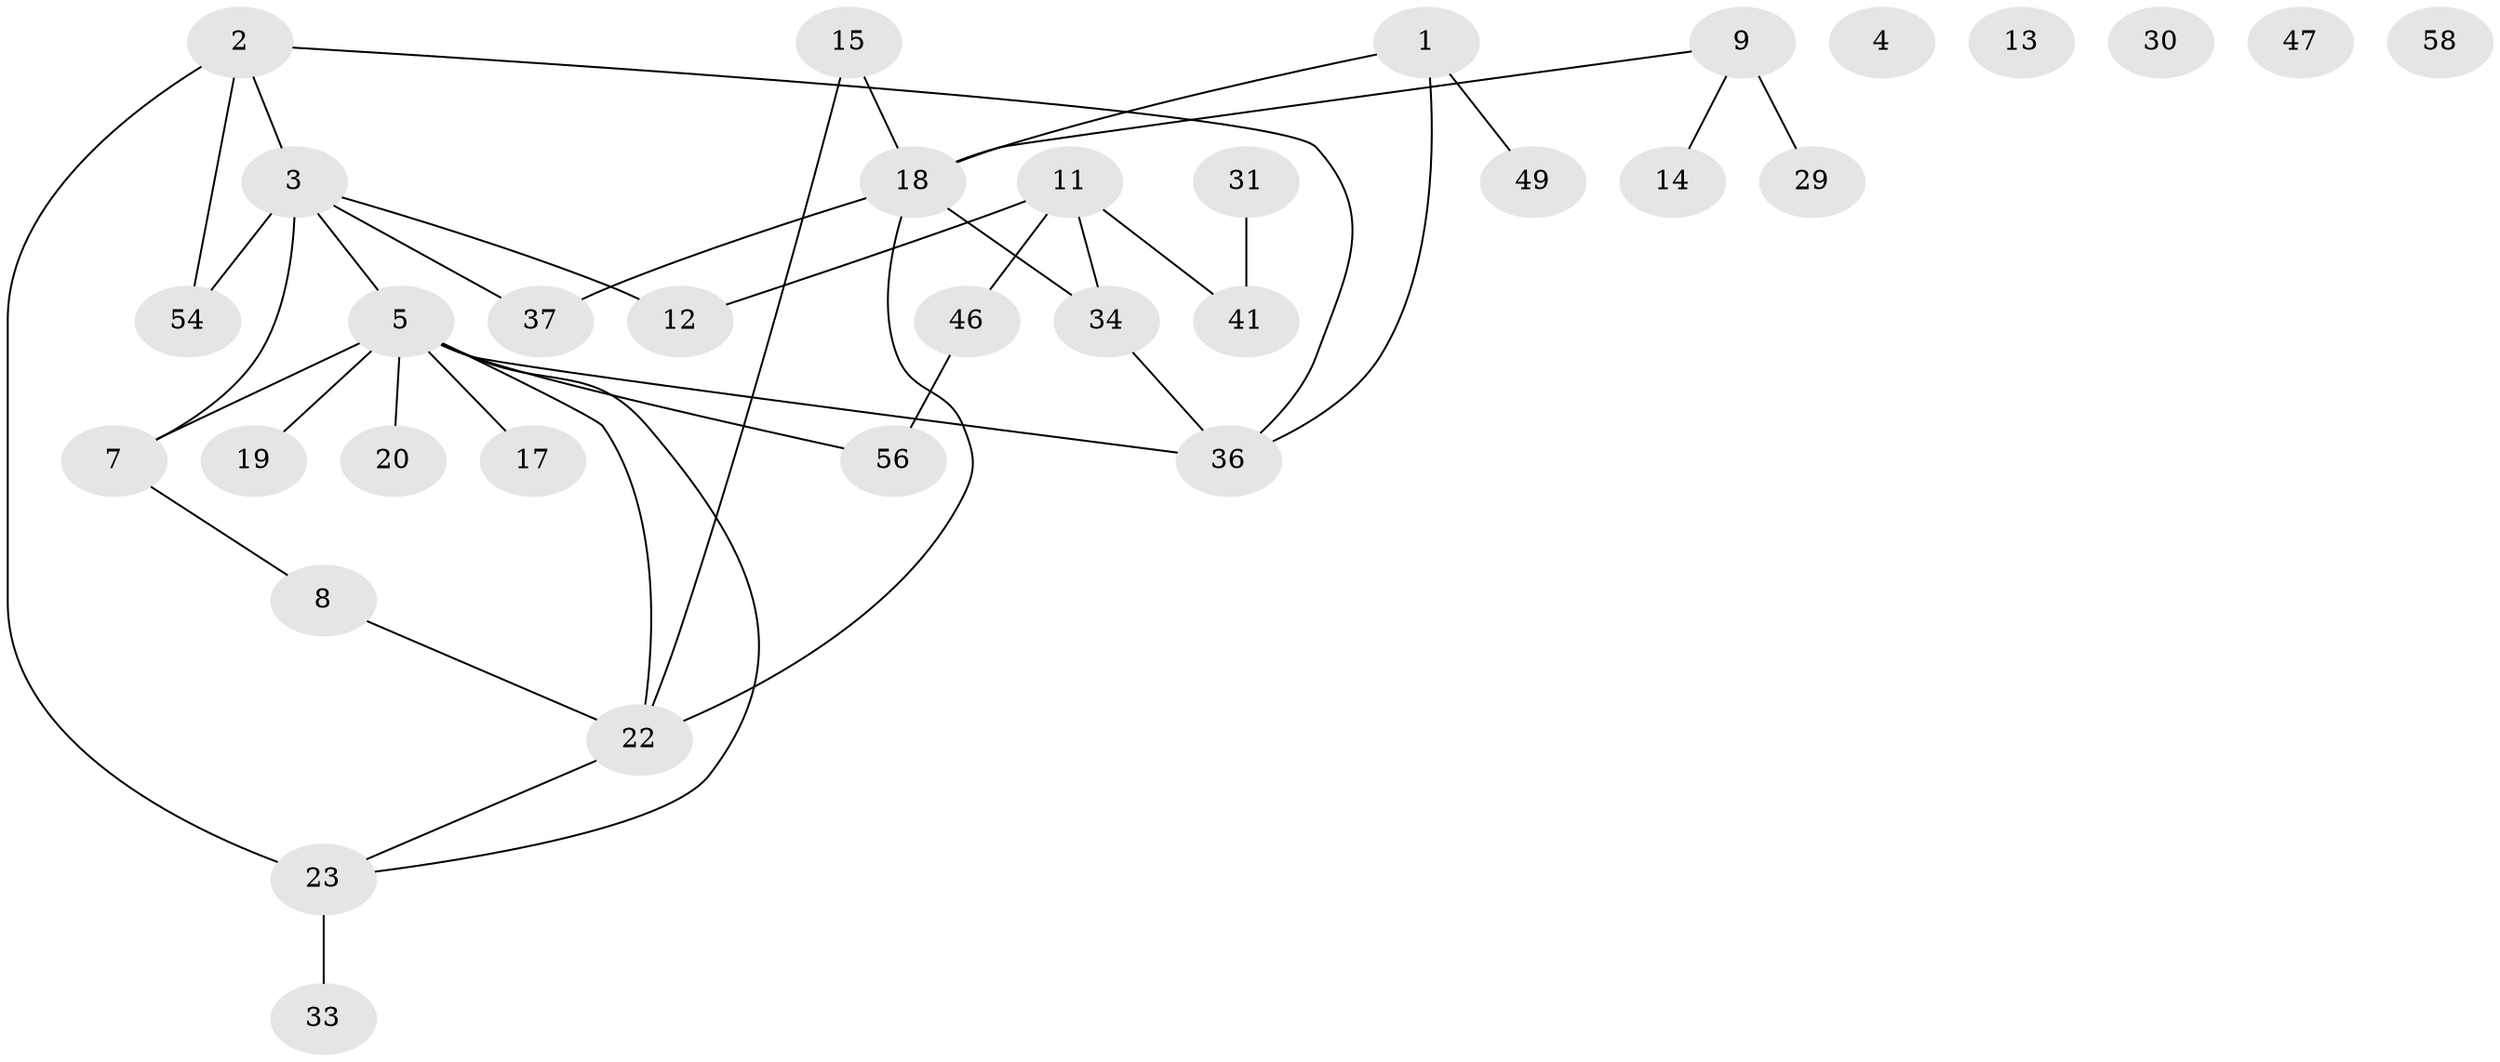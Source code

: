 // original degree distribution, {1: 0.23880597014925373, 4: 0.14925373134328357, 5: 0.04477611940298507, 0: 0.07462686567164178, 3: 0.16417910447761194, 2: 0.31343283582089554, 6: 0.014925373134328358}
// Generated by graph-tools (version 1.1) at 2025/13/03/09/25 04:13:09]
// undirected, 33 vertices, 39 edges
graph export_dot {
graph [start="1"]
  node [color=gray90,style=filled];
  1 [super="+6"];
  2 [super="+45+10"];
  3 [super="+16+27+24"];
  4;
  5 [super="+65+43+53"];
  7 [super="+60+39+48"];
  8;
  9 [super="+42+64"];
  11 [super="+21+28"];
  12 [super="+44+50"];
  13;
  14;
  15 [super="+35"];
  17;
  18 [super="+32+59"];
  19;
  20;
  22 [super="+51"];
  23 [super="+25+67"];
  29;
  30;
  31 [super="+55"];
  33;
  34 [super="+57"];
  36 [super="+61+40+62"];
  37;
  41;
  46;
  47;
  49;
  54;
  56;
  58;
  1 -- 18;
  1 -- 49;
  1 -- 36;
  2 -- 54;
  2 -- 23 [weight=2];
  2 -- 3 [weight=2];
  2 -- 36;
  3 -- 54;
  3 -- 12;
  3 -- 7;
  3 -- 37;
  3 -- 5;
  5 -- 20;
  5 -- 17;
  5 -- 7;
  5 -- 36;
  5 -- 19;
  5 -- 22;
  5 -- 23;
  5 -- 56;
  7 -- 8;
  8 -- 22;
  9 -- 29 [weight=2];
  9 -- 14;
  9 -- 18;
  11 -- 41;
  11 -- 46;
  11 -- 34;
  11 -- 12;
  15 -- 18;
  15 -- 22;
  18 -- 34;
  18 -- 37;
  18 -- 22;
  22 -- 23;
  23 -- 33;
  31 -- 41;
  34 -- 36;
  46 -- 56;
}
